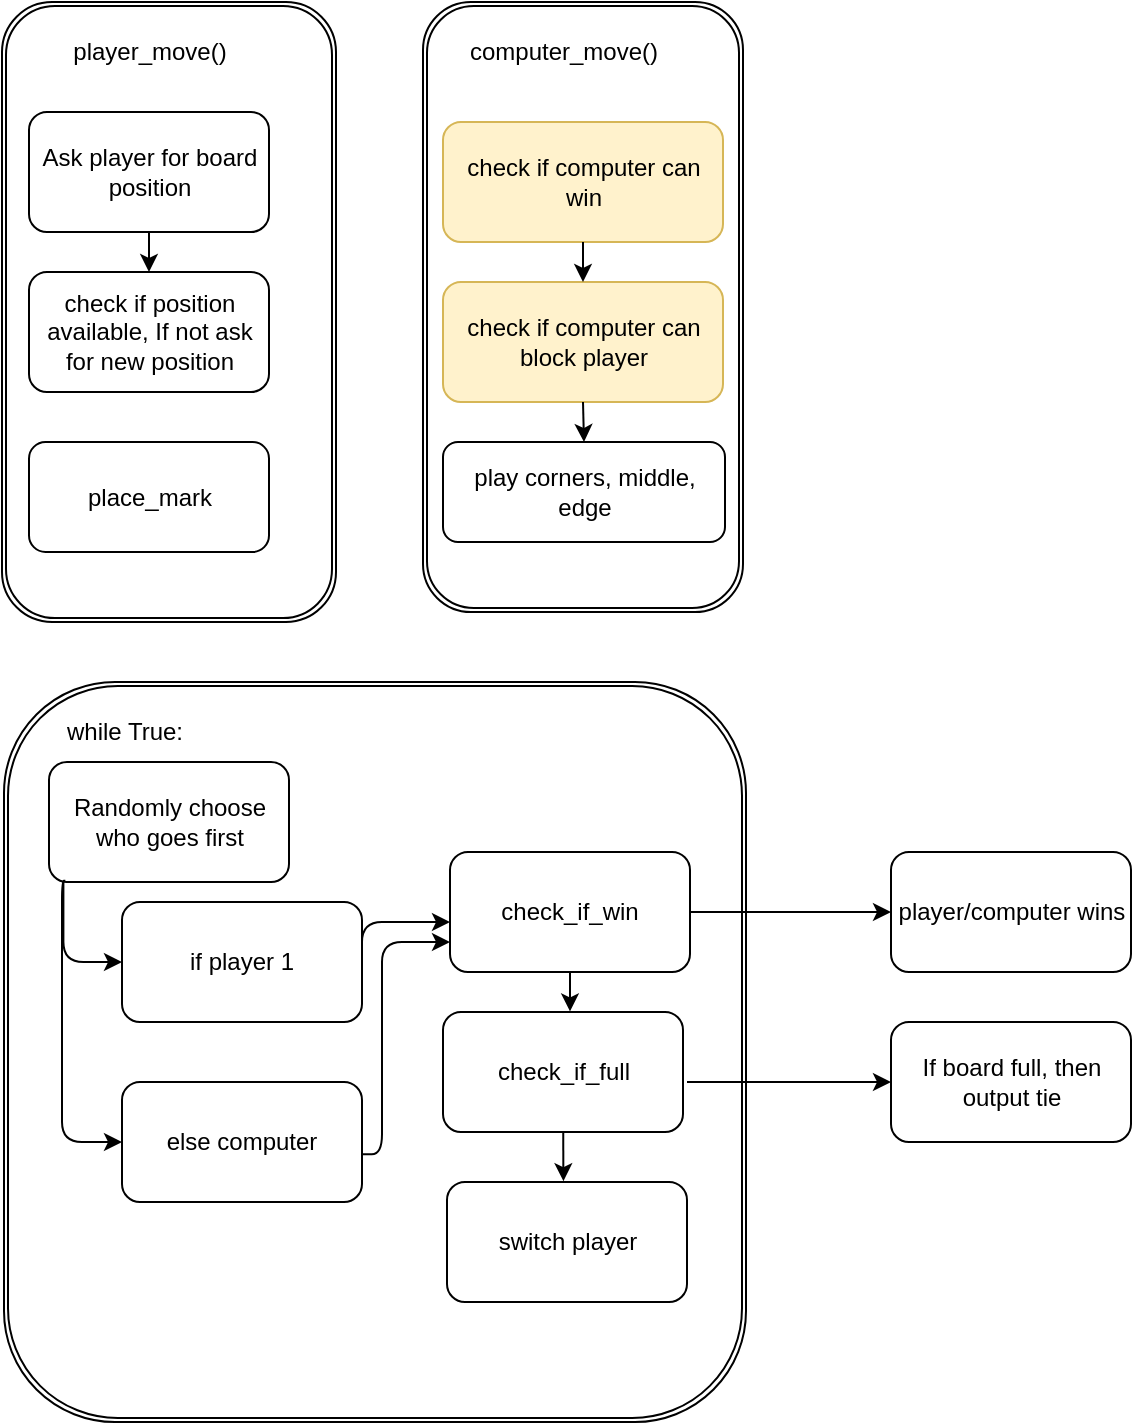 <mxfile version="14.9.2" type="device"><diagram id="C5RBs43oDa-KdzZeNtuy" name="Page-1"><mxGraphModel dx="1175" dy="639" grid="1" gridSize="10" guides="1" tooltips="1" connect="1" arrows="1" fold="1" page="1" pageScale="1" pageWidth="827" pageHeight="1169" math="0" shadow="0"><root><mxCell id="WIyWlLk6GJQsqaUBKTNV-0"/><mxCell id="WIyWlLk6GJQsqaUBKTNV-1" parent="WIyWlLk6GJQsqaUBKTNV-0"/><mxCell id="YVTUXROK0VWoqkQs0eHJ-22" value="" style="shape=ext;double=1;rounded=1;whiteSpace=wrap;html=1;" vertex="1" parent="WIyWlLk6GJQsqaUBKTNV-1"><mxGeometry x="171" y="420" width="371" height="370" as="geometry"/></mxCell><mxCell id="YVTUXROK0VWoqkQs0eHJ-8" value="" style="shape=ext;double=1;rounded=1;whiteSpace=wrap;html=1;" vertex="1" parent="WIyWlLk6GJQsqaUBKTNV-1"><mxGeometry x="170" y="80" width="167" height="310" as="geometry"/></mxCell><mxCell id="YVTUXROK0VWoqkQs0eHJ-10" value="" style="shape=ext;double=1;rounded=1;whiteSpace=wrap;html=1;" vertex="1" parent="WIyWlLk6GJQsqaUBKTNV-1"><mxGeometry x="380.5" y="80" width="160" height="305" as="geometry"/></mxCell><mxCell id="3vmBsPMp6QVI4ewrq-XV-0" value="Randomly choose who goes first" style="rounded=1;whiteSpace=wrap;html=1;" parent="WIyWlLk6GJQsqaUBKTNV-1" vertex="1"><mxGeometry x="193.5" y="460" width="120" height="60" as="geometry"/></mxCell><mxCell id="3vmBsPMp6QVI4ewrq-XV-2" value="Ask player for board position" style="rounded=1;whiteSpace=wrap;html=1;" parent="WIyWlLk6GJQsqaUBKTNV-1" vertex="1"><mxGeometry x="183.5" y="135" width="120" height="60" as="geometry"/></mxCell><mxCell id="3vmBsPMp6QVI4ewrq-XV-3" value="check if computer can win" style="rounded=1;whiteSpace=wrap;html=1;fillColor=#fff2cc;strokeColor=#d6b656;" parent="WIyWlLk6GJQsqaUBKTNV-1" vertex="1"><mxGeometry x="390.5" y="140" width="140" height="60" as="geometry"/></mxCell><mxCell id="3vmBsPMp6QVI4ewrq-XV-4" value="check if computer can block player" style="rounded=1;whiteSpace=wrap;html=1;fillColor=#fff2cc;strokeColor=#d6b656;" parent="WIyWlLk6GJQsqaUBKTNV-1" vertex="1"><mxGeometry x="390.5" y="220" width="140" height="60" as="geometry"/></mxCell><mxCell id="3vmBsPMp6QVI4ewrq-XV-7" value="check if position available, If not ask for new position" style="rounded=1;whiteSpace=wrap;html=1;" parent="WIyWlLk6GJQsqaUBKTNV-1" vertex="1"><mxGeometry x="183.5" y="215" width="120" height="60" as="geometry"/></mxCell><mxCell id="3vmBsPMp6QVI4ewrq-XV-8" value="check_if_full" style="rounded=1;whiteSpace=wrap;html=1;" parent="WIyWlLk6GJQsqaUBKTNV-1" vertex="1"><mxGeometry x="390.5" y="585" width="120" height="60" as="geometry"/></mxCell><mxCell id="3vmBsPMp6QVI4ewrq-XV-9" value="If board full, then output tie" style="rounded=1;whiteSpace=wrap;html=1;" parent="WIyWlLk6GJQsqaUBKTNV-1" vertex="1"><mxGeometry x="614.5" y="590" width="120" height="60" as="geometry"/></mxCell><mxCell id="3vmBsPMp6QVI4ewrq-XV-13" value="check_if_win" style="rounded=1;whiteSpace=wrap;html=1;" parent="WIyWlLk6GJQsqaUBKTNV-1" vertex="1"><mxGeometry x="394" y="505" width="120" height="60" as="geometry"/></mxCell><mxCell id="3vmBsPMp6QVI4ewrq-XV-14" value="switch player" style="rounded=1;whiteSpace=wrap;html=1;" parent="WIyWlLk6GJQsqaUBKTNV-1" vertex="1"><mxGeometry x="392.5" y="670" width="120" height="60" as="geometry"/></mxCell><mxCell id="3vmBsPMp6QVI4ewrq-XV-16" value="player/computer wins" style="rounded=1;whiteSpace=wrap;html=1;" parent="WIyWlLk6GJQsqaUBKTNV-1" vertex="1"><mxGeometry x="614.5" y="505" width="120" height="60" as="geometry"/></mxCell><mxCell id="3vmBsPMp6QVI4ewrq-XV-21" value="" style="endArrow=classic;html=1;startArrow=none;entryX=0;entryY=0.5;entryDx=0;entryDy=0;" parent="WIyWlLk6GJQsqaUBKTNV-1" target="3vmBsPMp6QVI4ewrq-XV-16" edge="1" source="3vmBsPMp6QVI4ewrq-XV-13"><mxGeometry width="50" height="50" relative="1" as="geometry"><mxPoint x="207.5" y="270" as="sourcePoint"/><mxPoint x="618.5" y="530" as="targetPoint"/><Array as="points"/></mxGeometry></mxCell><mxCell id="3vmBsPMp6QVI4ewrq-XV-25" value="" style="endArrow=classic;html=1;entryX=0.5;entryY=0;entryDx=0;entryDy=0;exitX=0.5;exitY=1;exitDx=0;exitDy=0;" parent="WIyWlLk6GJQsqaUBKTNV-1" source="3vmBsPMp6QVI4ewrq-XV-2" target="3vmBsPMp6QVI4ewrq-XV-7" edge="1"><mxGeometry width="50" height="50" relative="1" as="geometry"><mxPoint x="373.5" y="45" as="sourcePoint"/><mxPoint x="373.5" y="65" as="targetPoint"/></mxGeometry></mxCell><mxCell id="3vmBsPMp6QVI4ewrq-XV-30" value="" style="endArrow=classic;html=1;entryX=0.5;entryY=0;entryDx=0;entryDy=0;exitX=0.5;exitY=1;exitDx=0;exitDy=0;" parent="WIyWlLk6GJQsqaUBKTNV-1" source="3vmBsPMp6QVI4ewrq-XV-3" target="3vmBsPMp6QVI4ewrq-XV-4" edge="1"><mxGeometry width="50" height="50" relative="1" as="geometry"><mxPoint x="280.5" y="170" as="sourcePoint"/><mxPoint x="280.5" y="190" as="targetPoint"/></mxGeometry></mxCell><mxCell id="YVTUXROK0VWoqkQs0eHJ-6" value="player_move()" style="text;html=1;strokeColor=none;fillColor=none;align=center;verticalAlign=middle;whiteSpace=wrap;rounded=0;" vertex="1" parent="WIyWlLk6GJQsqaUBKTNV-1"><mxGeometry x="213.5" y="95" width="60" height="20" as="geometry"/></mxCell><mxCell id="YVTUXROK0VWoqkQs0eHJ-12" value="" style="endArrow=classic;html=1;startArrow=none;entryX=0;entryY=0.5;entryDx=0;entryDy=0;" edge="1" parent="WIyWlLk6GJQsqaUBKTNV-1" target="3vmBsPMp6QVI4ewrq-XV-9"><mxGeometry width="50" height="50" relative="1" as="geometry"><mxPoint x="512.5" y="620" as="sourcePoint"/><mxPoint x="625.5" y="630" as="targetPoint"/><Array as="points"/></mxGeometry></mxCell><mxCell id="YVTUXROK0VWoqkQs0eHJ-5" value="computer_move()" style="text;html=1;strokeColor=none;fillColor=none;align=center;verticalAlign=middle;whiteSpace=wrap;rounded=0;" vertex="1" parent="WIyWlLk6GJQsqaUBKTNV-1"><mxGeometry x="420.5" y="90" width="60" height="30" as="geometry"/></mxCell><mxCell id="YVTUXROK0VWoqkQs0eHJ-21" value="place_mark" style="rounded=1;whiteSpace=wrap;html=1;" vertex="1" parent="WIyWlLk6GJQsqaUBKTNV-1"><mxGeometry x="183.5" y="300" width="120" height="55" as="geometry"/></mxCell><mxCell id="YVTUXROK0VWoqkQs0eHJ-23" value="while True:" style="text;html=1;strokeColor=none;fillColor=none;align=center;verticalAlign=middle;whiteSpace=wrap;rounded=0;" vertex="1" parent="WIyWlLk6GJQsqaUBKTNV-1"><mxGeometry x="193.5" y="435" width="75" height="20" as="geometry"/></mxCell><mxCell id="YVTUXROK0VWoqkQs0eHJ-27" value="play corners, middle, edge" style="rounded=1;whiteSpace=wrap;html=1;" vertex="1" parent="WIyWlLk6GJQsqaUBKTNV-1"><mxGeometry x="390.5" y="300" width="141" height="50" as="geometry"/></mxCell><mxCell id="YVTUXROK0VWoqkQs0eHJ-28" value="" style="endArrow=classic;html=1;exitX=0.5;exitY=1;exitDx=0;exitDy=0;entryX=0.5;entryY=0;entryDx=0;entryDy=0;" edge="1" parent="WIyWlLk6GJQsqaUBKTNV-1" source="3vmBsPMp6QVI4ewrq-XV-4" target="YVTUXROK0VWoqkQs0eHJ-27"><mxGeometry width="50" height="50" relative="1" as="geometry"><mxPoint x="470.5" y="210" as="sourcePoint"/><mxPoint x="461.5" y="300" as="targetPoint"/></mxGeometry></mxCell><mxCell id="YVTUXROK0VWoqkQs0eHJ-30" value="if player 1" style="rounded=1;whiteSpace=wrap;html=1;" vertex="1" parent="WIyWlLk6GJQsqaUBKTNV-1"><mxGeometry x="230" y="530" width="120" height="60" as="geometry"/></mxCell><mxCell id="YVTUXROK0VWoqkQs0eHJ-31" value="else computer" style="rounded=1;whiteSpace=wrap;html=1;" vertex="1" parent="WIyWlLk6GJQsqaUBKTNV-1"><mxGeometry x="230" y="620" width="120" height="60" as="geometry"/></mxCell><mxCell id="YVTUXROK0VWoqkQs0eHJ-32" value="" style="edgeStyle=segmentEdgeStyle;endArrow=classic;html=1;exitX=0.06;exitY=0.993;exitDx=0;exitDy=0;entryX=0;entryY=0.5;entryDx=0;entryDy=0;exitPerimeter=0;" edge="1" parent="WIyWlLk6GJQsqaUBKTNV-1" source="3vmBsPMp6QVI4ewrq-XV-0" target="YVTUXROK0VWoqkQs0eHJ-30"><mxGeometry width="50" height="50" relative="1" as="geometry"><mxPoint x="410" y="520" as="sourcePoint"/><mxPoint x="460" y="470" as="targetPoint"/><Array as="points"><mxPoint x="201" y="560"/></Array></mxGeometry></mxCell><mxCell id="YVTUXROK0VWoqkQs0eHJ-37" value="" style="edgeStyle=segmentEdgeStyle;endArrow=classic;html=1;entryX=0;entryY=0.5;entryDx=0;entryDy=0;exitX=0.068;exitY=0.99;exitDx=0;exitDy=0;exitPerimeter=0;" edge="1" parent="WIyWlLk6GJQsqaUBKTNV-1" source="3vmBsPMp6QVI4ewrq-XV-0" target="YVTUXROK0VWoqkQs0eHJ-31"><mxGeometry width="50" height="50" relative="1" as="geometry"><mxPoint x="120" y="510" as="sourcePoint"/><mxPoint x="160" y="580" as="targetPoint"/><Array as="points"><mxPoint x="200" y="519"/><mxPoint x="200" y="650"/></Array></mxGeometry></mxCell><mxCell id="YVTUXROK0VWoqkQs0eHJ-38" value="" style="edgeStyle=segmentEdgeStyle;endArrow=classic;html=1;exitX=1;exitY=0.5;exitDx=0;exitDy=0;" edge="1" parent="WIyWlLk6GJQsqaUBKTNV-1" source="YVTUXROK0VWoqkQs0eHJ-30" target="3vmBsPMp6QVI4ewrq-XV-13"><mxGeometry width="50" height="50" relative="1" as="geometry"><mxPoint x="500" y="610" as="sourcePoint"/><mxPoint x="550" y="560" as="targetPoint"/><Array as="points"><mxPoint x="350" y="540"/></Array></mxGeometry></mxCell><mxCell id="YVTUXROK0VWoqkQs0eHJ-40" value="" style="edgeStyle=segmentEdgeStyle;endArrow=classic;html=1;exitX=0.998;exitY=0.602;exitDx=0;exitDy=0;exitPerimeter=0;" edge="1" parent="WIyWlLk6GJQsqaUBKTNV-1" source="YVTUXROK0VWoqkQs0eHJ-31"><mxGeometry width="50" height="50" relative="1" as="geometry"><mxPoint x="350" y="570" as="sourcePoint"/><mxPoint x="394" y="550" as="targetPoint"/><Array as="points"><mxPoint x="360" y="656"/><mxPoint x="360" y="550"/></Array></mxGeometry></mxCell><mxCell id="YVTUXROK0VWoqkQs0eHJ-42" value="" style="endArrow=classic;html=1;exitX=0.5;exitY=1;exitDx=0;exitDy=0;entryX=0.529;entryY=-0.005;entryDx=0;entryDy=0;entryPerimeter=0;" edge="1" parent="WIyWlLk6GJQsqaUBKTNV-1" source="3vmBsPMp6QVI4ewrq-XV-13" target="3vmBsPMp6QVI4ewrq-XV-8"><mxGeometry width="50" height="50" relative="1" as="geometry"><mxPoint x="430" y="630" as="sourcePoint"/><mxPoint x="480" y="580" as="targetPoint"/></mxGeometry></mxCell><mxCell id="YVTUXROK0VWoqkQs0eHJ-43" value="" style="endArrow=classic;html=1;entryX=0.485;entryY=-0.007;entryDx=0;entryDy=0;entryPerimeter=0;" edge="1" parent="WIyWlLk6GJQsqaUBKTNV-1" source="3vmBsPMp6QVI4ewrq-XV-8" target="3vmBsPMp6QVI4ewrq-XV-14"><mxGeometry width="50" height="50" relative="1" as="geometry"><mxPoint x="464" y="575" as="sourcePoint"/><mxPoint x="463.98" y="594.7" as="targetPoint"/></mxGeometry></mxCell></root></mxGraphModel></diagram></mxfile>